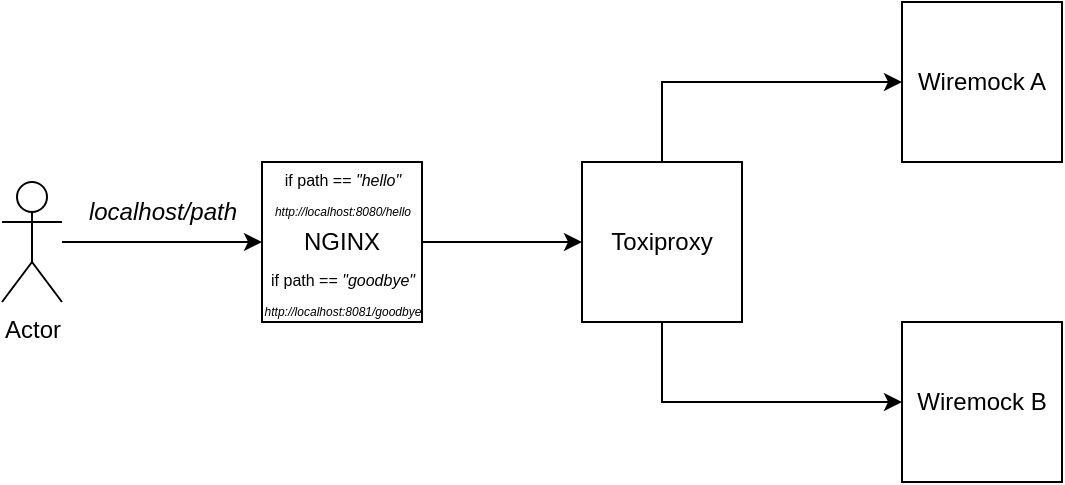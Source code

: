 <mxfile version="24.7.6">
  <diagram name="Page-1" id="Ir0pa-kYj7QZ2Ep1pYtN">
    <mxGraphModel dx="631" dy="315" grid="1" gridSize="10" guides="1" tooltips="1" connect="1" arrows="1" fold="1" page="1" pageScale="1" pageWidth="827" pageHeight="1169" math="0" shadow="0">
      <root>
        <mxCell id="0" />
        <mxCell id="1" parent="0" />
        <mxCell id="h7rHJvUvpfDrLVz9Q33w-5" value="" style="edgeStyle=orthogonalEdgeStyle;rounded=0;orthogonalLoop=1;jettySize=auto;html=1;" edge="1" parent="1" source="h7rHJvUvpfDrLVz9Q33w-1" target="h7rHJvUvpfDrLVz9Q33w-2">
          <mxGeometry relative="1" as="geometry" />
        </mxCell>
        <mxCell id="h7rHJvUvpfDrLVz9Q33w-1" value="Actor" style="shape=umlActor;verticalLabelPosition=bottom;verticalAlign=top;html=1;outlineConnect=0;" vertex="1" parent="1">
          <mxGeometry x="10" y="200" width="30" height="60" as="geometry" />
        </mxCell>
        <mxCell id="h7rHJvUvpfDrLVz9Q33w-6" style="edgeStyle=orthogonalEdgeStyle;rounded=0;orthogonalLoop=1;jettySize=auto;html=1;exitX=0.5;exitY=0;exitDx=0;exitDy=0;" edge="1" parent="1" source="h7rHJvUvpfDrLVz9Q33w-13" target="h7rHJvUvpfDrLVz9Q33w-3">
          <mxGeometry relative="1" as="geometry" />
        </mxCell>
        <mxCell id="h7rHJvUvpfDrLVz9Q33w-7" style="edgeStyle=orthogonalEdgeStyle;rounded=0;orthogonalLoop=1;jettySize=auto;html=1;exitX=0.5;exitY=1;exitDx=0;exitDy=0;" edge="1" parent="1" source="h7rHJvUvpfDrLVz9Q33w-13" target="h7rHJvUvpfDrLVz9Q33w-4">
          <mxGeometry relative="1" as="geometry" />
        </mxCell>
        <mxCell id="h7rHJvUvpfDrLVz9Q33w-14" value="" style="edgeStyle=orthogonalEdgeStyle;curved=1;rounded=0;orthogonalLoop=1;jettySize=auto;html=1;" edge="1" parent="1" source="h7rHJvUvpfDrLVz9Q33w-2" target="h7rHJvUvpfDrLVz9Q33w-13">
          <mxGeometry relative="1" as="geometry" />
        </mxCell>
        <mxCell id="h7rHJvUvpfDrLVz9Q33w-2" value="NGINX" style="whiteSpace=wrap;html=1;aspect=fixed;" vertex="1" parent="1">
          <mxGeometry x="140" y="190" width="80" height="80" as="geometry" />
        </mxCell>
        <mxCell id="h7rHJvUvpfDrLVz9Q33w-3" value="Wiremock A" style="whiteSpace=wrap;html=1;aspect=fixed;" vertex="1" parent="1">
          <mxGeometry x="460" y="110" width="80" height="80" as="geometry" />
        </mxCell>
        <mxCell id="h7rHJvUvpfDrLVz9Q33w-4" value="Wiremock B" style="whiteSpace=wrap;html=1;aspect=fixed;" vertex="1" parent="1">
          <mxGeometry x="460" y="270" width="80" height="80" as="geometry" />
        </mxCell>
        <mxCell id="h7rHJvUvpfDrLVz9Q33w-8" value="&lt;i&gt;localhost/path&lt;/i&gt;" style="text;html=1;align=center;verticalAlign=middle;resizable=0;points=[];autosize=1;strokeColor=none;fillColor=none;" vertex="1" parent="1">
          <mxGeometry x="40" y="200" width="100" height="30" as="geometry" />
        </mxCell>
        <mxCell id="h7rHJvUvpfDrLVz9Q33w-10" value="&lt;font style=&quot;&quot;&gt;&lt;span style=&quot;font-size: 8px;&quot;&gt;if path == &lt;/span&gt;&lt;i style=&quot;font-size: 8px;&quot;&gt;&quot;hello&quot;&lt;br&gt;&lt;/i&gt;&lt;i style=&quot;&quot;&gt;&lt;font style=&quot;font-size: 6px;&quot;&gt;http://localhost:8080/hello&lt;/font&gt;&lt;/i&gt;&lt;span style=&quot;font-size: 8px;&quot;&gt;&lt;i&gt;&lt;/i&gt;&lt;/span&gt;&lt;/font&gt;" style="text;html=1;align=center;verticalAlign=middle;resizable=0;points=[];autosize=1;strokeColor=none;fillColor=none;" vertex="1" parent="1">
          <mxGeometry x="135" y="185" width="90" height="40" as="geometry" />
        </mxCell>
        <mxCell id="h7rHJvUvpfDrLVz9Q33w-11" value="&lt;font style=&quot;font-size: 8px;&quot;&gt;if path == &lt;i&gt;&quot;goodbye&quot;&lt;/i&gt;&lt;/font&gt;&lt;div&gt;&lt;font style=&quot;font-size: 8px;&quot;&gt;&lt;i style=&quot;font-size: 12px;&quot;&gt;&lt;font style=&quot;font-size: 6px;&quot;&gt;http://localhost:8081/goodbye&lt;/font&gt;&lt;/i&gt;&lt;i&gt;&lt;/i&gt;&lt;/font&gt;&lt;/div&gt;" style="text;html=1;align=center;verticalAlign=middle;resizable=0;points=[];autosize=1;strokeColor=none;fillColor=none;" vertex="1" parent="1">
          <mxGeometry x="130" y="235" width="100" height="40" as="geometry" />
        </mxCell>
        <mxCell id="h7rHJvUvpfDrLVz9Q33w-13" value="Toxip&lt;span style=&quot;background-color: initial;&quot;&gt;roxy&lt;/span&gt;" style="whiteSpace=wrap;html=1;aspect=fixed;" vertex="1" parent="1">
          <mxGeometry x="300" y="190" width="80" height="80" as="geometry" />
        </mxCell>
      </root>
    </mxGraphModel>
  </diagram>
</mxfile>
